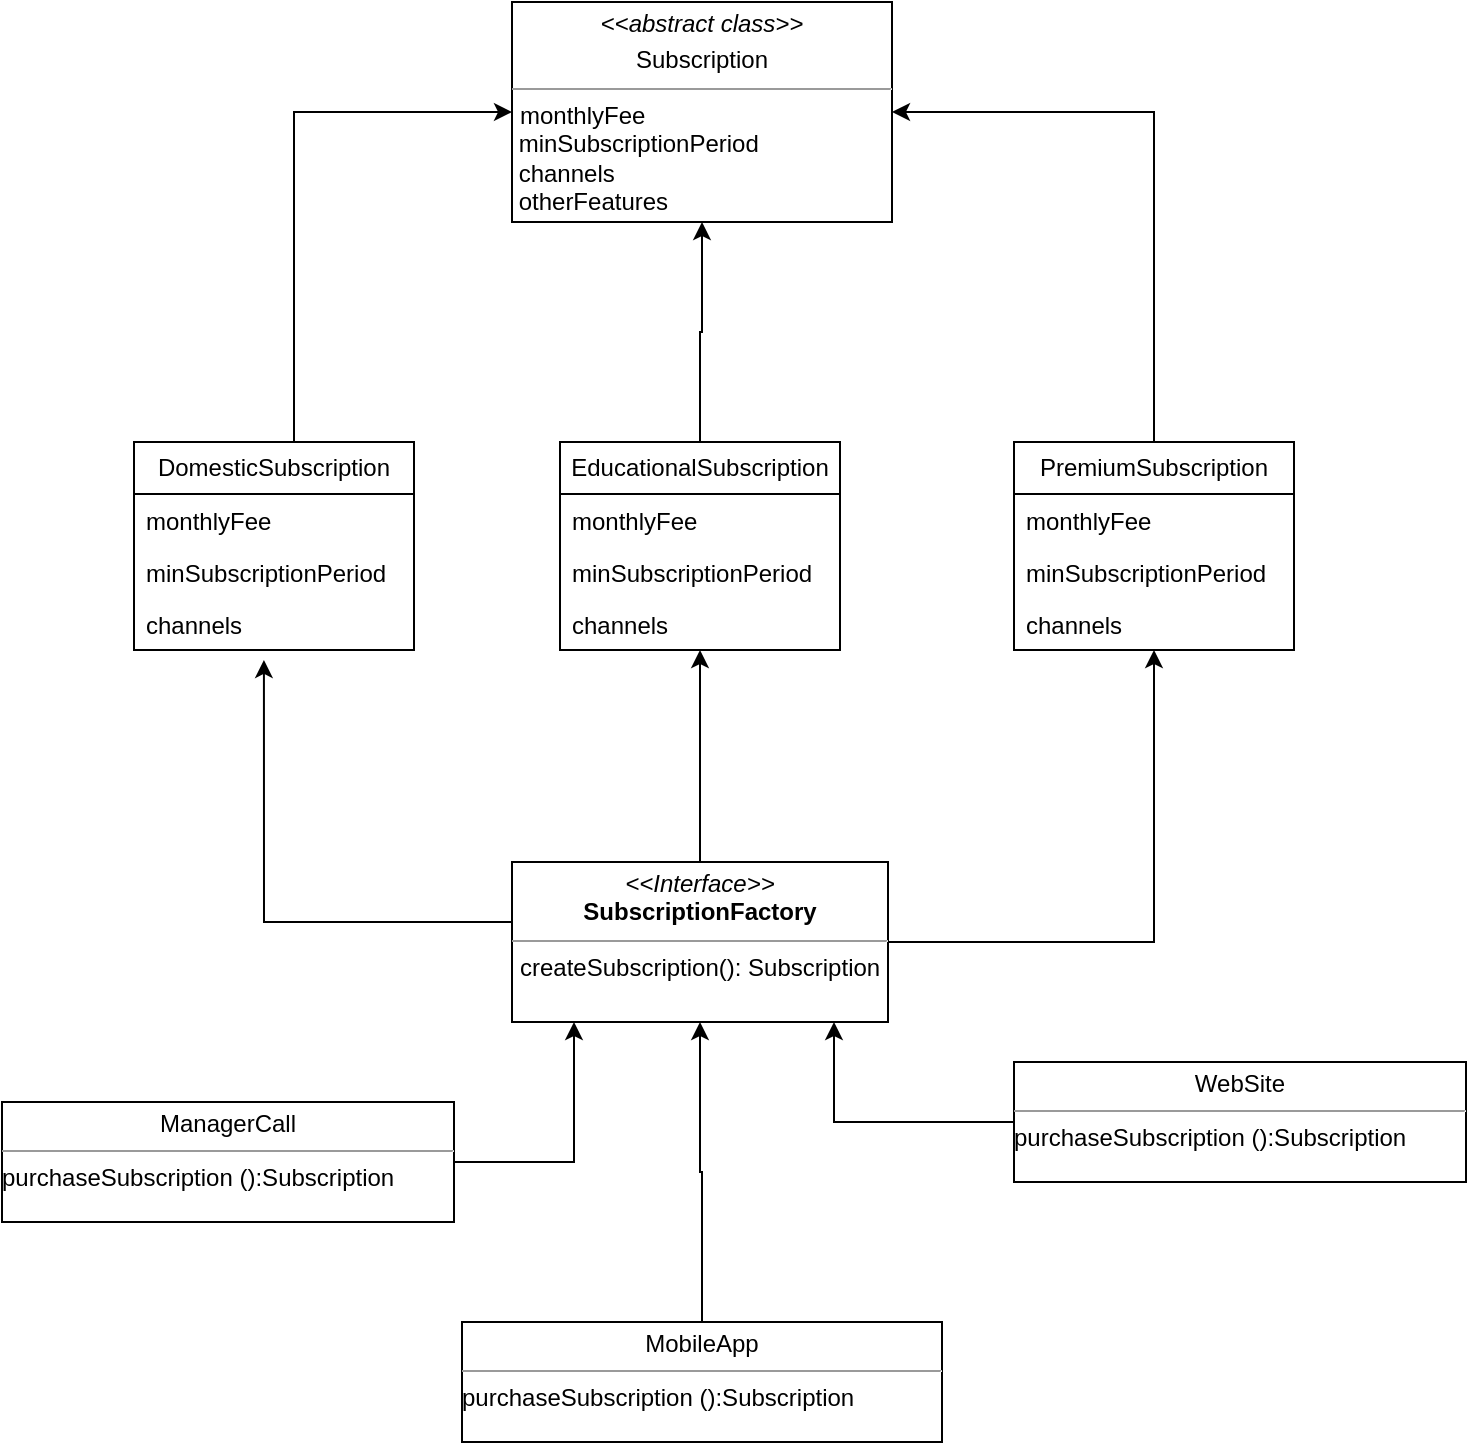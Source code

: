 <mxfile version="23.1.2" type="device">
  <diagram name="Страница — 1" id="kogaD1IzRG7daNPQfxDR">
    <mxGraphModel dx="1405" dy="889" grid="1" gridSize="10" guides="1" tooltips="1" connect="1" arrows="1" fold="1" page="1" pageScale="1" pageWidth="827" pageHeight="1169" math="0" shadow="0">
      <root>
        <mxCell id="0" />
        <mxCell id="1" parent="0" />
        <mxCell id="RH2YfhpS_0A9IHr1iYJQ-7" value="&lt;p style=&quot;margin:0px;margin-top:4px;text-align:center;&quot;&gt;&lt;i&gt;&amp;lt;&amp;lt;&lt;/i&gt;&lt;i style=&quot;background-color: initial;&quot;&gt;abstract class&lt;/i&gt;&lt;i style=&quot;background-color: initial;&quot;&gt;&amp;gt;&amp;gt;&lt;/i&gt;&lt;/p&gt;&lt;p style=&quot;margin:0px;margin-top:4px;text-align:center;&quot;&gt;Subscription&lt;br&gt;&lt;/p&gt;&lt;hr size=&quot;1&quot;&gt;&lt;p style=&quot;margin:0px;margin-left:4px;&quot;&gt;monthlyFee&lt;br&gt;&lt;/p&gt;&amp;nbsp;minSubscriptionPeriod&lt;br&gt;&amp;nbsp;channels&lt;br&gt;&amp;nbsp;otherFeatures" style="verticalAlign=top;align=left;overflow=fill;fontSize=12;fontFamily=Helvetica;html=1;whiteSpace=wrap;" vertex="1" parent="1">
          <mxGeometry x="319" y="200" width="190" height="110" as="geometry" />
        </mxCell>
        <mxCell id="RH2YfhpS_0A9IHr1iYJQ-27" style="edgeStyle=orthogonalEdgeStyle;rounded=0;orthogonalLoop=1;jettySize=auto;html=1;entryX=0;entryY=0.5;entryDx=0;entryDy=0;" edge="1" parent="1" source="RH2YfhpS_0A9IHr1iYJQ-9" target="RH2YfhpS_0A9IHr1iYJQ-7">
          <mxGeometry relative="1" as="geometry">
            <Array as="points">
              <mxPoint x="210" y="255" />
            </Array>
          </mxGeometry>
        </mxCell>
        <mxCell id="RH2YfhpS_0A9IHr1iYJQ-9" value="DomesticSubscription" style="swimlane;fontStyle=0;childLayout=stackLayout;horizontal=1;startSize=26;fillColor=none;horizontalStack=0;resizeParent=1;resizeParentMax=0;resizeLast=0;collapsible=1;marginBottom=0;whiteSpace=wrap;html=1;" vertex="1" parent="1">
          <mxGeometry x="130" y="420" width="140" height="104" as="geometry" />
        </mxCell>
        <mxCell id="RH2YfhpS_0A9IHr1iYJQ-10" value="monthlyFee" style="text;strokeColor=none;fillColor=none;align=left;verticalAlign=top;spacingLeft=4;spacingRight=4;overflow=hidden;rotatable=0;points=[[0,0.5],[1,0.5]];portConstraint=eastwest;whiteSpace=wrap;html=1;" vertex="1" parent="RH2YfhpS_0A9IHr1iYJQ-9">
          <mxGeometry y="26" width="140" height="26" as="geometry" />
        </mxCell>
        <mxCell id="RH2YfhpS_0A9IHr1iYJQ-11" value="minSubscriptionPeriod" style="text;strokeColor=none;fillColor=none;align=left;verticalAlign=top;spacingLeft=4;spacingRight=4;overflow=hidden;rotatable=0;points=[[0,0.5],[1,0.5]];portConstraint=eastwest;whiteSpace=wrap;html=1;" vertex="1" parent="RH2YfhpS_0A9IHr1iYJQ-9">
          <mxGeometry y="52" width="140" height="26" as="geometry" />
        </mxCell>
        <mxCell id="RH2YfhpS_0A9IHr1iYJQ-13" value="channels" style="text;strokeColor=none;fillColor=none;align=left;verticalAlign=top;spacingLeft=4;spacingRight=4;overflow=hidden;rotatable=0;points=[[0,0.5],[1,0.5]];portConstraint=eastwest;whiteSpace=wrap;html=1;" vertex="1" parent="RH2YfhpS_0A9IHr1iYJQ-9">
          <mxGeometry y="78" width="140" height="26" as="geometry" />
        </mxCell>
        <mxCell id="RH2YfhpS_0A9IHr1iYJQ-28" style="edgeStyle=orthogonalEdgeStyle;rounded=0;orthogonalLoop=1;jettySize=auto;html=1;entryX=0.5;entryY=1;entryDx=0;entryDy=0;" edge="1" parent="1" source="RH2YfhpS_0A9IHr1iYJQ-14" target="RH2YfhpS_0A9IHr1iYJQ-7">
          <mxGeometry relative="1" as="geometry" />
        </mxCell>
        <mxCell id="RH2YfhpS_0A9IHr1iYJQ-14" value="EducationalSubscription" style="swimlane;fontStyle=0;childLayout=stackLayout;horizontal=1;startSize=26;fillColor=none;horizontalStack=0;resizeParent=1;resizeParentMax=0;resizeLast=0;collapsible=1;marginBottom=0;whiteSpace=wrap;html=1;" vertex="1" parent="1">
          <mxGeometry x="343" y="420" width="140" height="104" as="geometry" />
        </mxCell>
        <mxCell id="RH2YfhpS_0A9IHr1iYJQ-15" value="monthlyFee" style="text;strokeColor=none;fillColor=none;align=left;verticalAlign=top;spacingLeft=4;spacingRight=4;overflow=hidden;rotatable=0;points=[[0,0.5],[1,0.5]];portConstraint=eastwest;whiteSpace=wrap;html=1;" vertex="1" parent="RH2YfhpS_0A9IHr1iYJQ-14">
          <mxGeometry y="26" width="140" height="26" as="geometry" />
        </mxCell>
        <mxCell id="RH2YfhpS_0A9IHr1iYJQ-16" value="minSubscriptionPeriod" style="text;strokeColor=none;fillColor=none;align=left;verticalAlign=top;spacingLeft=4;spacingRight=4;overflow=hidden;rotatable=0;points=[[0,0.5],[1,0.5]];portConstraint=eastwest;whiteSpace=wrap;html=1;" vertex="1" parent="RH2YfhpS_0A9IHr1iYJQ-14">
          <mxGeometry y="52" width="140" height="26" as="geometry" />
        </mxCell>
        <mxCell id="RH2YfhpS_0A9IHr1iYJQ-17" value="channels" style="text;strokeColor=none;fillColor=none;align=left;verticalAlign=top;spacingLeft=4;spacingRight=4;overflow=hidden;rotatable=0;points=[[0,0.5],[1,0.5]];portConstraint=eastwest;whiteSpace=wrap;html=1;" vertex="1" parent="RH2YfhpS_0A9IHr1iYJQ-14">
          <mxGeometry y="78" width="140" height="26" as="geometry" />
        </mxCell>
        <mxCell id="RH2YfhpS_0A9IHr1iYJQ-29" style="edgeStyle=orthogonalEdgeStyle;rounded=0;orthogonalLoop=1;jettySize=auto;html=1;entryX=1;entryY=0.5;entryDx=0;entryDy=0;" edge="1" parent="1" source="RH2YfhpS_0A9IHr1iYJQ-19" target="RH2YfhpS_0A9IHr1iYJQ-7">
          <mxGeometry relative="1" as="geometry">
            <Array as="points">
              <mxPoint x="640" y="255" />
            </Array>
          </mxGeometry>
        </mxCell>
        <mxCell id="RH2YfhpS_0A9IHr1iYJQ-19" value="PremiumSubscription" style="swimlane;fontStyle=0;childLayout=stackLayout;horizontal=1;startSize=26;fillColor=none;horizontalStack=0;resizeParent=1;resizeParentMax=0;resizeLast=0;collapsible=1;marginBottom=0;whiteSpace=wrap;html=1;" vertex="1" parent="1">
          <mxGeometry x="570" y="420" width="140" height="104" as="geometry" />
        </mxCell>
        <mxCell id="RH2YfhpS_0A9IHr1iYJQ-20" value="monthlyFee" style="text;strokeColor=none;fillColor=none;align=left;verticalAlign=top;spacingLeft=4;spacingRight=4;overflow=hidden;rotatable=0;points=[[0,0.5],[1,0.5]];portConstraint=eastwest;whiteSpace=wrap;html=1;" vertex="1" parent="RH2YfhpS_0A9IHr1iYJQ-19">
          <mxGeometry y="26" width="140" height="26" as="geometry" />
        </mxCell>
        <mxCell id="RH2YfhpS_0A9IHr1iYJQ-21" value="minSubscriptionPeriod" style="text;strokeColor=none;fillColor=none;align=left;verticalAlign=top;spacingLeft=4;spacingRight=4;overflow=hidden;rotatable=0;points=[[0,0.5],[1,0.5]];portConstraint=eastwest;whiteSpace=wrap;html=1;" vertex="1" parent="RH2YfhpS_0A9IHr1iYJQ-19">
          <mxGeometry y="52" width="140" height="26" as="geometry" />
        </mxCell>
        <mxCell id="RH2YfhpS_0A9IHr1iYJQ-22" value="channels" style="text;strokeColor=none;fillColor=none;align=left;verticalAlign=top;spacingLeft=4;spacingRight=4;overflow=hidden;rotatable=0;points=[[0,0.5],[1,0.5]];portConstraint=eastwest;whiteSpace=wrap;html=1;" vertex="1" parent="RH2YfhpS_0A9IHr1iYJQ-19">
          <mxGeometry y="78" width="140" height="26" as="geometry" />
        </mxCell>
        <mxCell id="RH2YfhpS_0A9IHr1iYJQ-53" style="edgeStyle=orthogonalEdgeStyle;rounded=0;orthogonalLoop=1;jettySize=auto;html=1;" edge="1" parent="1" source="RH2YfhpS_0A9IHr1iYJQ-34" target="RH2YfhpS_0A9IHr1iYJQ-35">
          <mxGeometry relative="1" as="geometry">
            <Array as="points">
              <mxPoint x="350" y="780" />
            </Array>
          </mxGeometry>
        </mxCell>
        <mxCell id="RH2YfhpS_0A9IHr1iYJQ-34" value="&lt;p style=&quot;margin:0px;margin-top:4px;text-align:center;&quot;&gt;ManagerCall&lt;br&gt;&lt;/p&gt;&lt;hr size=&quot;1&quot;&gt;&lt;div style=&quot;height:2px;&quot;&gt;purchaseSubscription ():Subscription&lt;/div&gt;" style="verticalAlign=top;align=left;overflow=fill;fontSize=12;fontFamily=Helvetica;html=1;whiteSpace=wrap;" vertex="1" parent="1">
          <mxGeometry x="64" y="750" width="226" height="60" as="geometry" />
        </mxCell>
        <mxCell id="RH2YfhpS_0A9IHr1iYJQ-51" style="edgeStyle=orthogonalEdgeStyle;rounded=0;orthogonalLoop=1;jettySize=auto;html=1;" edge="1" parent="1" source="RH2YfhpS_0A9IHr1iYJQ-35" target="RH2YfhpS_0A9IHr1iYJQ-14">
          <mxGeometry relative="1" as="geometry" />
        </mxCell>
        <mxCell id="RH2YfhpS_0A9IHr1iYJQ-52" style="edgeStyle=orthogonalEdgeStyle;rounded=0;orthogonalLoop=1;jettySize=auto;html=1;" edge="1" parent="1" source="RH2YfhpS_0A9IHr1iYJQ-35" target="RH2YfhpS_0A9IHr1iYJQ-19">
          <mxGeometry relative="1" as="geometry" />
        </mxCell>
        <mxCell id="RH2YfhpS_0A9IHr1iYJQ-35" value="&lt;p style=&quot;margin:0px;margin-top:4px;text-align:center;&quot;&gt;&lt;i&gt;&amp;lt;&amp;lt;Interface&amp;gt;&amp;gt;&lt;/i&gt;&lt;br&gt;&lt;b&gt;SubscriptionFactory&lt;/b&gt;&lt;br&gt;&lt;/p&gt;&lt;hr size=&quot;1&quot;&gt;&lt;p style=&quot;margin:0px;margin-left:4px;&quot;&gt;createSubscription(): Subscription&lt;br&gt;&lt;/p&gt;" style="verticalAlign=top;align=left;overflow=fill;fontSize=12;fontFamily=Helvetica;html=1;whiteSpace=wrap;" vertex="1" parent="1">
          <mxGeometry x="319" y="630" width="188" height="80" as="geometry" />
        </mxCell>
        <mxCell id="RH2YfhpS_0A9IHr1iYJQ-55" style="edgeStyle=orthogonalEdgeStyle;rounded=0;orthogonalLoop=1;jettySize=auto;html=1;" edge="1" parent="1" source="RH2YfhpS_0A9IHr1iYJQ-36" target="RH2YfhpS_0A9IHr1iYJQ-35">
          <mxGeometry relative="1" as="geometry" />
        </mxCell>
        <mxCell id="RH2YfhpS_0A9IHr1iYJQ-36" value="&lt;p style=&quot;margin:0px;margin-top:4px;text-align:center;&quot;&gt;MobileApp&lt;br&gt;&lt;/p&gt;&lt;hr size=&quot;1&quot;&gt;&lt;div style=&quot;height:2px;&quot;&gt;purchaseSubscription ():Subscription&lt;/div&gt;" style="verticalAlign=top;align=left;overflow=fill;fontSize=12;fontFamily=Helvetica;html=1;whiteSpace=wrap;" vertex="1" parent="1">
          <mxGeometry x="294" y="860" width="240" height="60" as="geometry" />
        </mxCell>
        <mxCell id="RH2YfhpS_0A9IHr1iYJQ-54" style="edgeStyle=orthogonalEdgeStyle;rounded=0;orthogonalLoop=1;jettySize=auto;html=1;" edge="1" parent="1" source="RH2YfhpS_0A9IHr1iYJQ-37" target="RH2YfhpS_0A9IHr1iYJQ-35">
          <mxGeometry relative="1" as="geometry">
            <Array as="points">
              <mxPoint x="480" y="760" />
            </Array>
          </mxGeometry>
        </mxCell>
        <mxCell id="RH2YfhpS_0A9IHr1iYJQ-37" value="&lt;p style=&quot;margin:0px;margin-top:4px;text-align:center;&quot;&gt;WebSite&lt;br&gt;&lt;/p&gt;&lt;hr size=&quot;1&quot;&gt;&lt;div style=&quot;height:2px;&quot;&gt;purchaseSubscription ():Subscription&lt;/div&gt;" style="verticalAlign=top;align=left;overflow=fill;fontSize=12;fontFamily=Helvetica;html=1;whiteSpace=wrap;" vertex="1" parent="1">
          <mxGeometry x="570" y="730" width="226" height="60" as="geometry" />
        </mxCell>
        <mxCell id="RH2YfhpS_0A9IHr1iYJQ-50" style="edgeStyle=orthogonalEdgeStyle;rounded=0;orthogonalLoop=1;jettySize=auto;html=1;entryX=0.464;entryY=1.192;entryDx=0;entryDy=0;entryPerimeter=0;" edge="1" parent="1" source="RH2YfhpS_0A9IHr1iYJQ-35" target="RH2YfhpS_0A9IHr1iYJQ-13">
          <mxGeometry relative="1" as="geometry">
            <Array as="points">
              <mxPoint x="195" y="660" />
            </Array>
          </mxGeometry>
        </mxCell>
      </root>
    </mxGraphModel>
  </diagram>
</mxfile>
